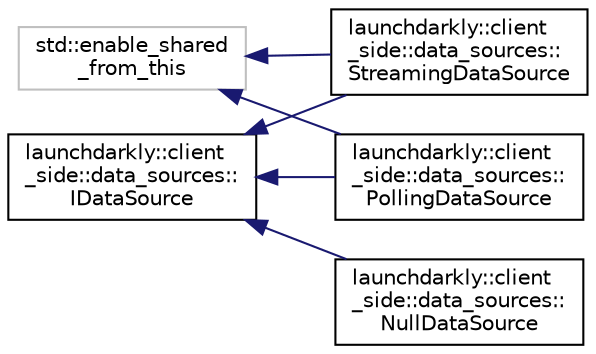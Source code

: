 digraph "Graphical Class Hierarchy"
{
 // LATEX_PDF_SIZE
  edge [fontname="Helvetica",fontsize="10",labelfontname="Helvetica",labelfontsize="10"];
  node [fontname="Helvetica",fontsize="10",shape=record];
  rankdir="LR";
  Node35 [label="std::enable_shared\l_from_this",height=0.2,width=0.4,color="grey75", fillcolor="white", style="filled",tooltip=" "];
  Node35 -> Node0 [dir="back",color="midnightblue",fontsize="10",style="solid",fontname="Helvetica"];
  Node0 [label="launchdarkly::client\l_side::data_sources::\lPollingDataSource",height=0.2,width=0.4,color="black", fillcolor="white", style="filled",URL="$classlaunchdarkly_1_1client__side_1_1data__sources_1_1PollingDataSource.html",tooltip=" "];
  Node35 -> Node37 [dir="back",color="midnightblue",fontsize="10",style="solid",fontname="Helvetica"];
  Node37 [label="launchdarkly::client\l_side::data_sources::\lStreamingDataSource",height=0.2,width=0.4,color="black", fillcolor="white", style="filled",URL="$classlaunchdarkly_1_1client__side_1_1data__sources_1_1StreamingDataSource.html",tooltip=" "];
  Node57 [label="launchdarkly::client\l_side::data_sources::\lIDataSource",height=0.2,width=0.4,color="black", fillcolor="white", style="filled",URL="$classlaunchdarkly_1_1client__side_1_1data__sources_1_1IDataSource.html",tooltip=" "];
  Node57 -> Node58 [dir="back",color="midnightblue",fontsize="10",style="solid",fontname="Helvetica"];
  Node58 [label="launchdarkly::client\l_side::data_sources::\lNullDataSource",height=0.2,width=0.4,color="black", fillcolor="white", style="filled",URL="$classlaunchdarkly_1_1client__side_1_1data__sources_1_1NullDataSource.html",tooltip=" "];
  Node57 -> Node0 [dir="back",color="midnightblue",fontsize="10",style="solid",fontname="Helvetica"];
  Node57 -> Node37 [dir="back",color="midnightblue",fontsize="10",style="solid",fontname="Helvetica"];
}
